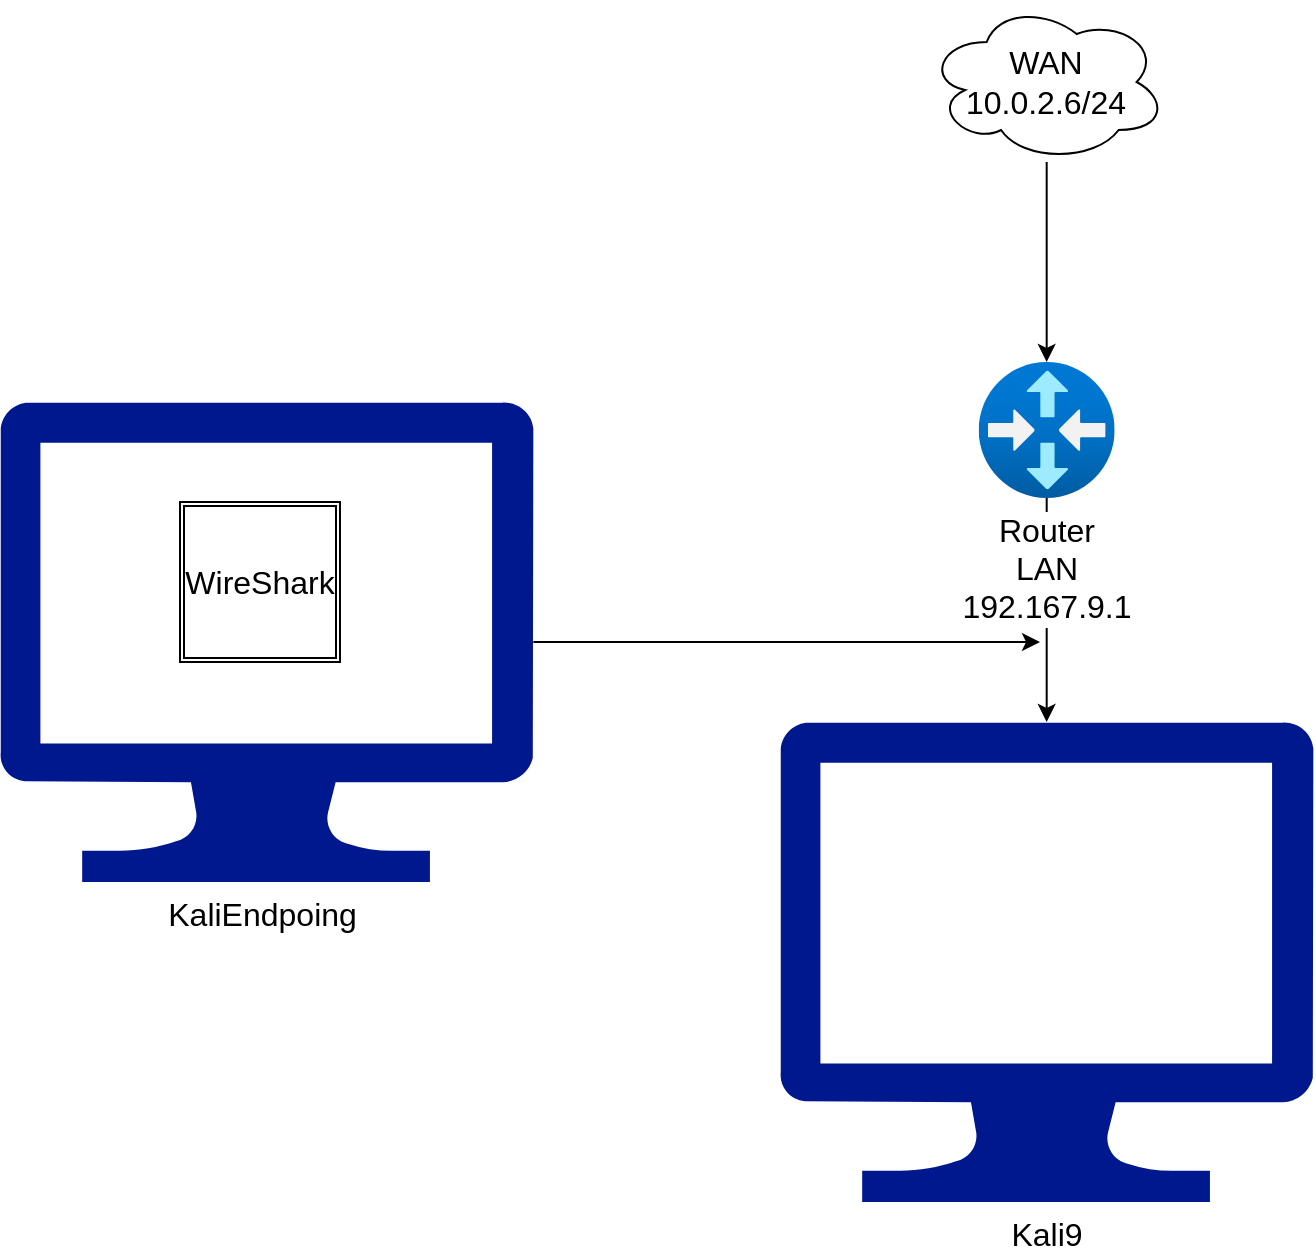 <mxfile>
    <diagram id="OeMfR4jSi_Qt27vwIDGt" name="Page-1">
        <mxGraphModel dx="1132" dy="643" grid="1" gridSize="10" guides="1" tooltips="1" connect="1" arrows="1" fold="1" page="1" pageScale="1" pageWidth="850" pageHeight="1100" math="0" shadow="0">
            <root>
                <mxCell id="0"/>
                <mxCell id="1" parent="0"/>
                <mxCell id="12" value="" style="edgeStyle=none;html=1;fontSize=16;" edge="1" parent="1" source="2" target="5">
                    <mxGeometry relative="1" as="geometry"/>
                </mxCell>
                <mxCell id="2" value="&lt;font style=&quot;font-size: 16px;&quot;&gt;Router&lt;br&gt;LAN&lt;br&gt;192.167.9.1&lt;/font&gt;" style="aspect=fixed;html=1;points=[];align=center;image;fontSize=12;image=img/lib/azure2/networking/Virtual_Router.svg;" vertex="1" parent="1">
                    <mxGeometry x="559.34" y="180" width="68" height="68" as="geometry"/>
                </mxCell>
                <mxCell id="13" style="edgeStyle=none;html=1;fontSize=16;" edge="1" parent="1" source="4">
                    <mxGeometry relative="1" as="geometry">
                        <mxPoint x="590" y="320" as="targetPoint"/>
                    </mxGeometry>
                </mxCell>
                <mxCell id="4" value="&lt;font style=&quot;font-size: 16px;&quot;&gt;KaliEndpoing&amp;nbsp;&lt;/font&gt;&lt;br&gt;" style="sketch=0;aspect=fixed;pointerEvents=1;shadow=0;dashed=0;html=1;strokeColor=none;labelPosition=center;verticalLabelPosition=bottom;verticalAlign=top;align=center;fillColor=#00188D;shape=mxgraph.azure.computer" vertex="1" parent="1">
                    <mxGeometry x="70" y="200" width="266.67" height="240" as="geometry"/>
                </mxCell>
                <mxCell id="5" value="&lt;font style=&quot;font-size: 16px;&quot;&gt;Kali9&lt;br&gt;&lt;/font&gt;" style="sketch=0;aspect=fixed;pointerEvents=1;shadow=0;dashed=0;html=1;strokeColor=none;labelPosition=center;verticalLabelPosition=bottom;verticalAlign=top;align=center;fillColor=#00188D;shape=mxgraph.azure.computer" vertex="1" parent="1">
                    <mxGeometry x="460" y="360" width="266.67" height="240" as="geometry"/>
                </mxCell>
                <mxCell id="11" value="" style="edgeStyle=none;html=1;fontSize=16;" edge="1" parent="1" source="7" target="2">
                    <mxGeometry relative="1" as="geometry"/>
                </mxCell>
                <mxCell id="7" value="&lt;font style=&quot;font-size: 16px;&quot;&gt;WAN&lt;br&gt;10.0.2.6/24&lt;/font&gt;" style="ellipse;shape=cloud;whiteSpace=wrap;html=1;" vertex="1" parent="1">
                    <mxGeometry x="533.34" width="120" height="80" as="geometry"/>
                </mxCell>
                <mxCell id="9" value="&lt;font style=&quot;font-size: 16px;&quot;&gt;WireShark&lt;/font&gt;" style="shape=ext;double=1;whiteSpace=wrap;html=1;aspect=fixed;" vertex="1" parent="1">
                    <mxGeometry x="160" y="250" width="80" height="80" as="geometry"/>
                </mxCell>
            </root>
        </mxGraphModel>
    </diagram>
</mxfile>